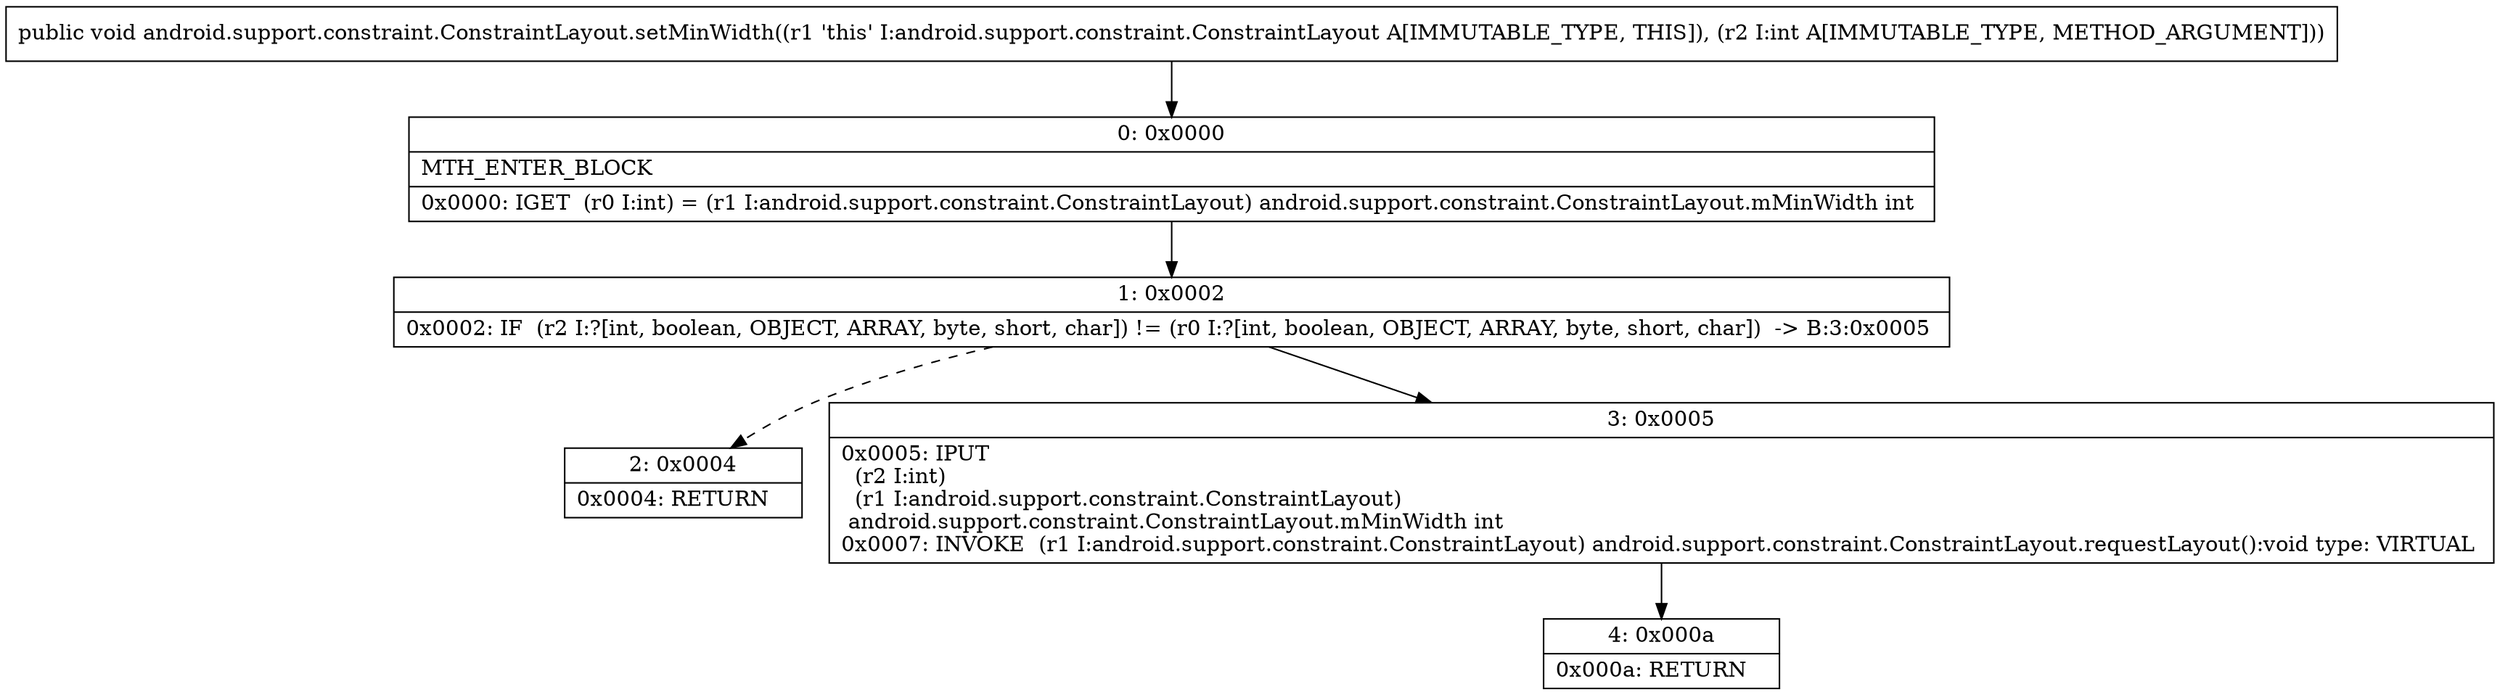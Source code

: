 digraph "CFG forandroid.support.constraint.ConstraintLayout.setMinWidth(I)V" {
Node_0 [shape=record,label="{0\:\ 0x0000|MTH_ENTER_BLOCK\l|0x0000: IGET  (r0 I:int) = (r1 I:android.support.constraint.ConstraintLayout) android.support.constraint.ConstraintLayout.mMinWidth int \l}"];
Node_1 [shape=record,label="{1\:\ 0x0002|0x0002: IF  (r2 I:?[int, boolean, OBJECT, ARRAY, byte, short, char]) != (r0 I:?[int, boolean, OBJECT, ARRAY, byte, short, char])  \-\> B:3:0x0005 \l}"];
Node_2 [shape=record,label="{2\:\ 0x0004|0x0004: RETURN   \l}"];
Node_3 [shape=record,label="{3\:\ 0x0005|0x0005: IPUT  \l  (r2 I:int)\l  (r1 I:android.support.constraint.ConstraintLayout)\l android.support.constraint.ConstraintLayout.mMinWidth int \l0x0007: INVOKE  (r1 I:android.support.constraint.ConstraintLayout) android.support.constraint.ConstraintLayout.requestLayout():void type: VIRTUAL \l}"];
Node_4 [shape=record,label="{4\:\ 0x000a|0x000a: RETURN   \l}"];
MethodNode[shape=record,label="{public void android.support.constraint.ConstraintLayout.setMinWidth((r1 'this' I:android.support.constraint.ConstraintLayout A[IMMUTABLE_TYPE, THIS]), (r2 I:int A[IMMUTABLE_TYPE, METHOD_ARGUMENT])) }"];
MethodNode -> Node_0;
Node_0 -> Node_1;
Node_1 -> Node_2[style=dashed];
Node_1 -> Node_3;
Node_3 -> Node_4;
}

